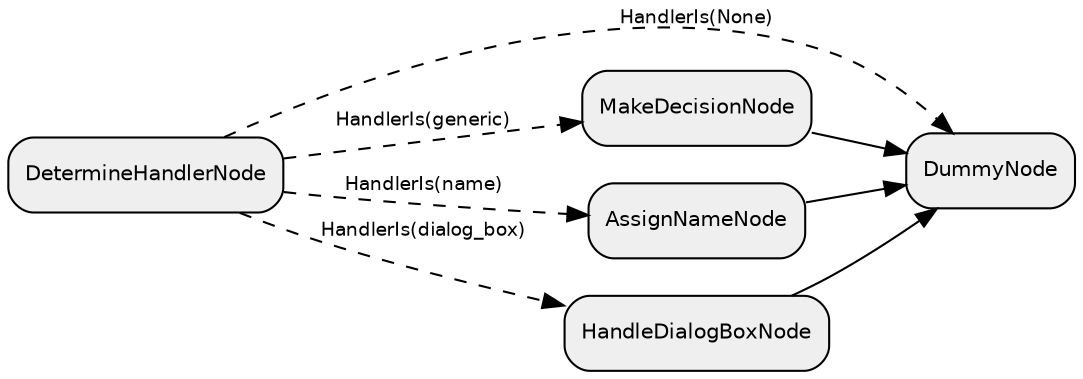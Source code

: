 digraph "subflow_ZIK0tlOd12h1HSrT8dbHK" {
  rankdir=LR;
  compound=true;
  node [shape=box, style="rounded,filled", fillcolor="#EFEFEF", fontname="Helvetica", fontsize=10];
  edge [fontname="Helvetica", fontsize=9];
  fKNDsnysjhtGzfehMj6cf [label="DummyNode"];
  "9YSnlNGg2KHbo0zlSPqsw" [label="DetermineHandlerNode"];
  yXmL70i6u0FJFya41E0kd [label="MakeDecisionNode"];
  wKFKoALv9oOy0u4TEn2XJ [label="AssignNameNode"];
  BmPI91cMzp0D9JTfZ8Tl9 [label="HandleDialogBoxNode"];
  "9YSnlNGg2KHbo0zlSPqsw" -> BmPI91cMzp0D9JTfZ8Tl9 [style="dashed", label="HandlerIs(dialog_box)"];
  "9YSnlNGg2KHbo0zlSPqsw" -> wKFKoALv9oOy0u4TEn2XJ [style="dashed", label="HandlerIs(name)"];
  "9YSnlNGg2KHbo0zlSPqsw" -> yXmL70i6u0FJFya41E0kd [style="dashed", label="HandlerIs(generic)"];
  "9YSnlNGg2KHbo0zlSPqsw" -> fKNDsnysjhtGzfehMj6cf [style="dashed", label="HandlerIs(None)"];
  BmPI91cMzp0D9JTfZ8Tl9 -> fKNDsnysjhtGzfehMj6cf [style="solid"];
  wKFKoALv9oOy0u4TEn2XJ -> fKNDsnysjhtGzfehMj6cf [style="solid"];
  yXmL70i6u0FJFya41E0kd -> fKNDsnysjhtGzfehMj6cf [style="solid"];
}